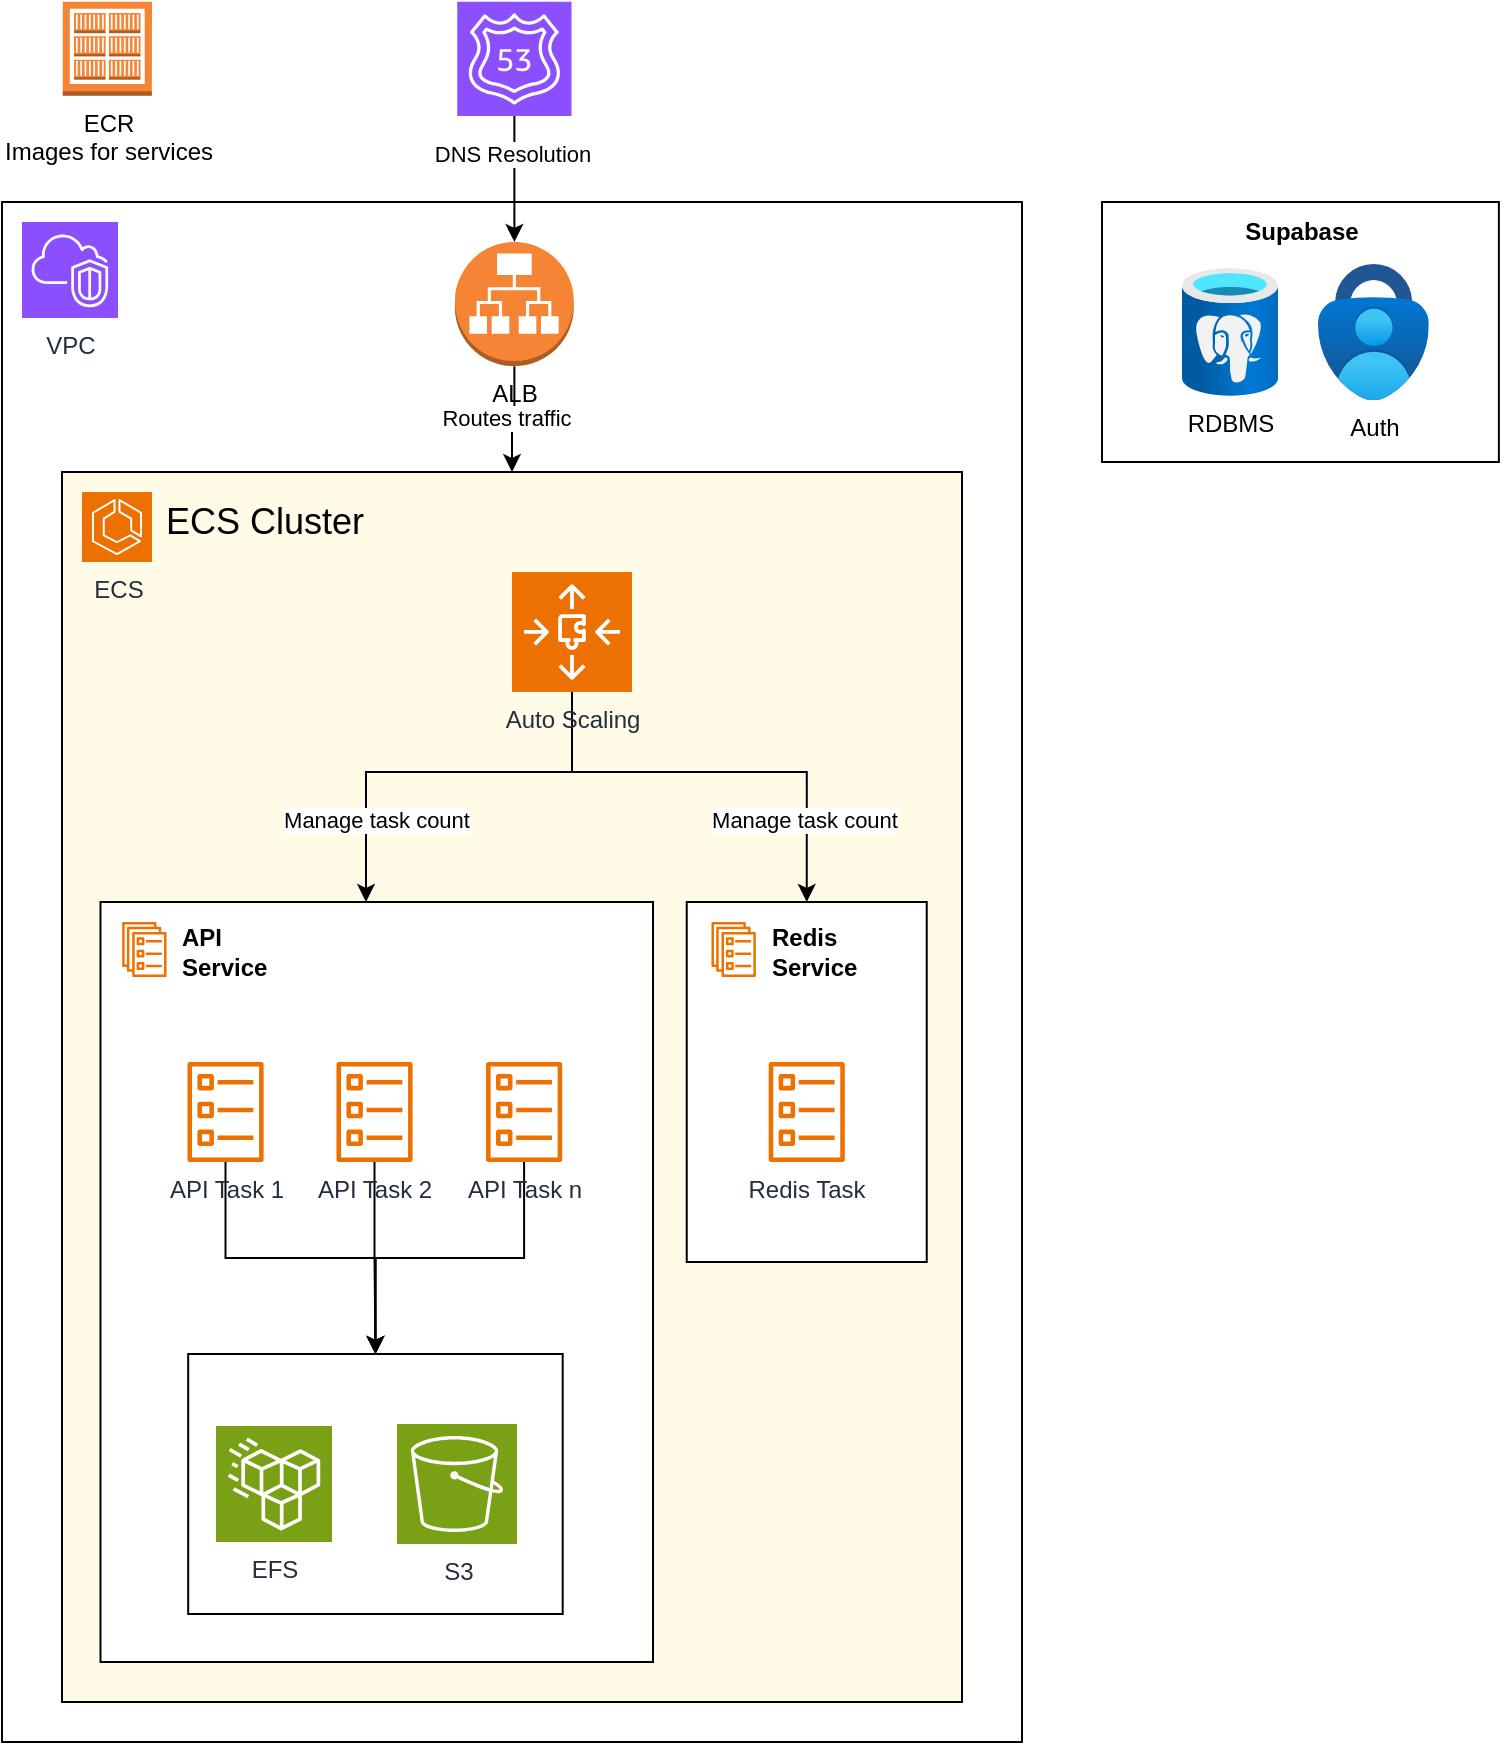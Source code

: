 <mxfile version="24.6.5" type="github">
  <diagram name="Page-1" id="ucFDTJxj1MuP0T__f6Ae">
    <mxGraphModel dx="1195" dy="605" grid="1" gridSize="10" guides="1" tooltips="1" connect="1" arrows="1" fold="1" page="1" pageScale="1" pageWidth="850" pageHeight="1100" math="0" shadow="0">
      <root>
        <mxCell id="0" />
        <mxCell id="1" parent="0" />
        <mxCell id="72ZY0S5QGdh6Q3wZreM4-68" value="" style="rounded=0;whiteSpace=wrap;html=1;movable=1;resizable=1;rotatable=1;deletable=1;editable=1;locked=0;connectable=1;container=0;fillColor=default;" vertex="1" parent="1">
          <mxGeometry x="50" y="250" width="510" height="770" as="geometry" />
        </mxCell>
        <mxCell id="72ZY0S5QGdh6Q3wZreM4-18" style="edgeStyle=orthogonalEdgeStyle;rounded=0;orthogonalLoop=1;jettySize=auto;html=1;movable=1;resizable=1;rotatable=1;deletable=1;editable=1;locked=0;connectable=1;" edge="1" parent="1" source="72ZY0S5QGdh6Q3wZreM4-82" target="72ZY0S5QGdh6Q3wZreM4-3">
          <mxGeometry relative="1" as="geometry">
            <mxPoint x="332.5" y="191.25" as="sourcePoint" />
          </mxGeometry>
        </mxCell>
        <mxCell id="72ZY0S5QGdh6Q3wZreM4-19" value="DNS Resolution" style="edgeLabel;html=1;align=center;verticalAlign=middle;resizable=1;points=[];container=0;movable=1;rotatable=1;deletable=1;editable=1;locked=0;connectable=1;" vertex="1" connectable="0" parent="72ZY0S5QGdh6Q3wZreM4-18">
          <mxGeometry x="0.243" y="-2" relative="1" as="geometry">
            <mxPoint x="1" y="-20" as="offset" />
          </mxGeometry>
        </mxCell>
        <mxCell id="72ZY0S5QGdh6Q3wZreM4-50" value="ECR&lt;div&gt;Images for&amp;nbsp;&lt;span style=&quot;background-color: initial;&quot;&gt;services&lt;/span&gt;&lt;/div&gt;" style="outlineConnect=0;dashed=0;verticalLabelPosition=bottom;verticalAlign=top;align=center;html=1;shape=mxgraph.aws3.ecr_registry;fillColor=#F58534;gradientColor=none;movable=1;resizable=1;rotatable=1;deletable=1;editable=1;locked=0;connectable=1;container=0;" vertex="1" parent="1">
          <mxGeometry x="80.37" y="149.86" width="44.63" height="46.98" as="geometry" />
        </mxCell>
        <mxCell id="72ZY0S5QGdh6Q3wZreM4-82" value="" style="sketch=0;points=[[0,0,0],[0.25,0,0],[0.5,0,0],[0.75,0,0],[1,0,0],[0,1,0],[0.25,1,0],[0.5,1,0],[0.75,1,0],[1,1,0],[0,0.25,0],[0,0.5,0],[0,0.75,0],[1,0.25,0],[1,0.5,0],[1,0.75,0]];outlineConnect=0;fontColor=#232F3E;fillColor=#8C4FFF;strokeColor=#ffffff;dashed=0;verticalLabelPosition=bottom;verticalAlign=top;align=center;html=1;fontSize=12;fontStyle=0;aspect=fixed;shape=mxgraph.aws4.resourceIcon;resIcon=mxgraph.aws4.route_53;container=0;movable=1;resizable=1;rotatable=1;deletable=1;editable=1;locked=0;connectable=1;" vertex="1" parent="1">
          <mxGeometry x="277.63" y="149.86" width="57.12" height="57.12" as="geometry" />
        </mxCell>
        <mxCell id="72ZY0S5QGdh6Q3wZreM4-16" style="edgeStyle=orthogonalEdgeStyle;rounded=0;orthogonalLoop=1;jettySize=auto;html=1;exitX=0.5;exitY=1;exitDx=0;exitDy=0;exitPerimeter=0;entryX=0.5;entryY=0;entryDx=0;entryDy=0;movable=1;resizable=1;rotatable=1;deletable=1;editable=1;locked=0;connectable=1;" edge="1" parent="1" source="72ZY0S5QGdh6Q3wZreM4-3" target="72ZY0S5QGdh6Q3wZreM4-10">
          <mxGeometry relative="1" as="geometry" />
        </mxCell>
        <mxCell id="72ZY0S5QGdh6Q3wZreM4-17" value="Routes traffic" style="edgeLabel;html=1;align=center;verticalAlign=middle;resizable=1;points=[];container=0;movable=1;rotatable=1;deletable=1;editable=1;locked=0;connectable=1;" vertex="1" connectable="0" parent="72ZY0S5QGdh6Q3wZreM4-16">
          <mxGeometry x="-0.033" y="-4" relative="1" as="geometry">
            <mxPoint as="offset" />
          </mxGeometry>
        </mxCell>
        <mxCell id="72ZY0S5QGdh6Q3wZreM4-3" value="&lt;div&gt;ALB&lt;/div&gt;" style="outlineConnect=0;dashed=0;verticalLabelPosition=bottom;verticalAlign=top;align=center;html=1;shape=mxgraph.aws3.application_load_balancer;fillColor=#F58534;gradientColor=none;container=0;movable=1;resizable=1;rotatable=1;deletable=1;editable=1;locked=0;connectable=1;" vertex="1" parent="1">
          <mxGeometry x="276.44" y="270.0" width="59.5" height="62.09" as="geometry" />
        </mxCell>
        <mxCell id="72ZY0S5QGdh6Q3wZreM4-10" value="" style="rounded=0;whiteSpace=wrap;html=1;fillColor=#FFFBE6;movable=1;resizable=1;rotatable=1;deletable=1;editable=1;locked=0;connectable=1;container=0;" vertex="1" parent="1">
          <mxGeometry x="80" y="385" width="450" height="615" as="geometry" />
        </mxCell>
        <mxCell id="72ZY0S5QGdh6Q3wZreM4-13" value="ECS Cluster" style="text;html=1;align=left;verticalAlign=middle;whiteSpace=wrap;rounded=0;fontSize=18;movable=1;resizable=1;rotatable=1;deletable=1;editable=1;locked=0;connectable=1;container=0;" vertex="1" parent="1">
          <mxGeometry x="130" y="395" width="190" height="30" as="geometry" />
        </mxCell>
        <mxCell id="72ZY0S5QGdh6Q3wZreM4-21" value="ECS" style="sketch=0;points=[[0,0,0],[0.25,0,0],[0.5,0,0],[0.75,0,0],[1,0,0],[0,1,0],[0.25,1,0],[0.5,1,0],[0.75,1,0],[1,1,0],[0,0.25,0],[0,0.5,0],[0,0.75,0],[1,0.25,0],[1,0.5,0],[1,0.75,0]];outlineConnect=0;fontColor=#232F3E;fillColor=#ED7100;strokeColor=#ffffff;dashed=0;verticalLabelPosition=bottom;verticalAlign=top;align=center;html=1;fontSize=12;fontStyle=0;aspect=fixed;shape=mxgraph.aws4.resourceIcon;resIcon=mxgraph.aws4.ecs;movable=1;resizable=1;rotatable=1;deletable=1;editable=1;locked=0;connectable=1;container=0;" vertex="1" parent="1">
          <mxGeometry x="90" y="395" width="35" height="35" as="geometry" />
        </mxCell>
        <mxCell id="72ZY0S5QGdh6Q3wZreM4-32" value="" style="edgeStyle=orthogonalEdgeStyle;rounded=0;orthogonalLoop=1;jettySize=auto;html=1;movable=1;resizable=1;rotatable=1;deletable=1;editable=1;locked=0;connectable=1;" edge="1" parent="1" target="72ZY0S5QGdh6Q3wZreM4-36">
          <mxGeometry relative="1" as="geometry">
            <mxPoint x="128.617" y="622.5" as="sourcePoint" />
          </mxGeometry>
        </mxCell>
        <mxCell id="72ZY0S5QGdh6Q3wZreM4-33" value="" style="rounded=0;whiteSpace=wrap;html=1;movable=1;resizable=1;rotatable=1;deletable=1;editable=1;locked=0;connectable=1;container=0;" vertex="1" parent="1">
          <mxGeometry x="99.25" y="600" width="276.25" height="380" as="geometry" />
        </mxCell>
        <mxCell id="72ZY0S5QGdh6Q3wZreM4-137" value="" style="edgeStyle=orthogonalEdgeStyle;rounded=0;orthogonalLoop=1;jettySize=auto;html=1;" edge="1" parent="1" source="72ZY0S5QGdh6Q3wZreM4-36" target="72ZY0S5QGdh6Q3wZreM4-107">
          <mxGeometry relative="1" as="geometry" />
        </mxCell>
        <mxCell id="72ZY0S5QGdh6Q3wZreM4-36" value="API Task 1" style="sketch=0;outlineConnect=0;fontColor=#232F3E;gradientColor=none;fillColor=#ED7100;strokeColor=none;dashed=0;verticalLabelPosition=bottom;verticalAlign=top;align=center;html=1;fontSize=12;fontStyle=0;aspect=fixed;pointerEvents=1;shape=mxgraph.aws4.ecs_task;movable=1;resizable=1;rotatable=1;deletable=1;editable=1;locked=0;connectable=1;container=0;" vertex="1" parent="1">
          <mxGeometry x="142.51" y="679.999" width="38.54" height="50" as="geometry" />
        </mxCell>
        <mxCell id="72ZY0S5QGdh6Q3wZreM4-138" value="" style="edgeStyle=orthogonalEdgeStyle;rounded=0;orthogonalLoop=1;jettySize=auto;html=1;" edge="1" parent="1" source="72ZY0S5QGdh6Q3wZreM4-38" target="72ZY0S5QGdh6Q3wZreM4-107">
          <mxGeometry relative="1" as="geometry" />
        </mxCell>
        <mxCell id="72ZY0S5QGdh6Q3wZreM4-38" value="API Task 2" style="sketch=0;outlineConnect=0;fontColor=#232F3E;gradientColor=none;fillColor=#ED7100;strokeColor=none;dashed=0;verticalLabelPosition=bottom;verticalAlign=top;align=center;html=1;fontSize=12;fontStyle=0;aspect=fixed;pointerEvents=1;shape=mxgraph.aws4.ecs_task;movable=1;resizable=1;rotatable=1;deletable=1;editable=1;locked=0;connectable=1;container=0;" vertex="1" parent="1">
          <mxGeometry x="217" y="679.999" width="38.54" height="50" as="geometry" />
        </mxCell>
        <mxCell id="72ZY0S5QGdh6Q3wZreM4-139" value="" style="edgeStyle=orthogonalEdgeStyle;rounded=0;orthogonalLoop=1;jettySize=auto;html=1;" edge="1" parent="1" source="72ZY0S5QGdh6Q3wZreM4-39" target="72ZY0S5QGdh6Q3wZreM4-107">
          <mxGeometry relative="1" as="geometry" />
        </mxCell>
        <mxCell id="72ZY0S5QGdh6Q3wZreM4-39" value="API Task n" style="sketch=0;outlineConnect=0;fontColor=#232F3E;gradientColor=none;fillColor=#ED7100;strokeColor=none;dashed=0;verticalLabelPosition=bottom;verticalAlign=top;align=center;html=1;fontSize=12;fontStyle=0;aspect=fixed;pointerEvents=1;shape=mxgraph.aws4.ecs_task;movable=1;resizable=1;rotatable=1;deletable=1;editable=1;locked=0;connectable=1;container=0;" vertex="1" parent="1">
          <mxGeometry x="291.8" y="679.999" width="38.54" height="50" as="geometry" />
        </mxCell>
        <mxCell id="72ZY0S5QGdh6Q3wZreM4-26" value="" style="edgeStyle=orthogonalEdgeStyle;rounded=0;orthogonalLoop=1;jettySize=auto;html=1;movable=1;resizable=1;rotatable=1;deletable=1;editable=1;locked=0;connectable=1;" edge="1" parent="1" source="72ZY0S5QGdh6Q3wZreM4-24" target="72ZY0S5QGdh6Q3wZreM4-25">
          <mxGeometry relative="1" as="geometry" />
        </mxCell>
        <mxCell id="72ZY0S5QGdh6Q3wZreM4-28" value="" style="rounded=0;whiteSpace=wrap;html=1;movable=1;resizable=1;rotatable=1;deletable=1;editable=1;locked=0;connectable=1;container=0;" vertex="1" parent="1">
          <mxGeometry x="392.37" y="600" width="120" height="180" as="geometry" />
        </mxCell>
        <mxCell id="72ZY0S5QGdh6Q3wZreM4-24" value="" style="sketch=0;outlineConnect=0;fontColor=#232F3E;gradientColor=none;fillColor=#ED7100;strokeColor=none;dashed=0;verticalLabelPosition=bottom;verticalAlign=top;align=left;html=1;fontSize=12;fontStyle=0;aspect=fixed;pointerEvents=1;shape=mxgraph.aws4.ecs_service;movable=1;resizable=1;rotatable=1;deletable=1;editable=1;locked=0;connectable=1;container=0;" vertex="1" parent="1">
          <mxGeometry x="404.66" y="610" width="22.35" height="27.5" as="geometry" />
        </mxCell>
        <mxCell id="72ZY0S5QGdh6Q3wZreM4-25" value="Redis Task" style="sketch=0;outlineConnect=0;fontColor=#232F3E;gradientColor=none;fillColor=#ED7100;strokeColor=none;dashed=0;verticalLabelPosition=bottom;verticalAlign=top;align=center;html=1;fontSize=12;fontStyle=0;aspect=fixed;pointerEvents=1;shape=mxgraph.aws4.ecs_task;movable=1;resizable=1;rotatable=1;deletable=1;editable=1;locked=0;connectable=1;container=0;" vertex="1" parent="1">
          <mxGeometry x="433.1" y="679.999" width="38.54" height="50" as="geometry" />
        </mxCell>
        <mxCell id="72ZY0S5QGdh6Q3wZreM4-73" style="edgeStyle=orthogonalEdgeStyle;rounded=0;orthogonalLoop=1;jettySize=auto;html=1;exitX=0.5;exitY=1;exitDx=0;exitDy=0;exitPerimeter=0;movable=1;resizable=1;rotatable=1;deletable=1;editable=1;locked=0;connectable=1;" edge="1" parent="1" source="72ZY0S5QGdh6Q3wZreM4-67" target="72ZY0S5QGdh6Q3wZreM4-33">
          <mxGeometry relative="1" as="geometry">
            <mxPoint x="232" y="570" as="targetPoint" />
            <Array as="points">
              <mxPoint x="335" y="535" />
              <mxPoint x="232" y="535" />
            </Array>
          </mxGeometry>
        </mxCell>
        <mxCell id="72ZY0S5QGdh6Q3wZreM4-77" value="Manage task count" style="edgeLabel;html=1;align=center;verticalAlign=middle;resizable=1;points=[];container=0;movable=1;rotatable=1;deletable=1;editable=1;locked=0;connectable=1;" vertex="1" connectable="0" parent="72ZY0S5QGdh6Q3wZreM4-73">
          <mxGeometry x="0.645" relative="1" as="geometry">
            <mxPoint x="5" y="-4" as="offset" />
          </mxGeometry>
        </mxCell>
        <mxCell id="72ZY0S5QGdh6Q3wZreM4-74" style="edgeStyle=orthogonalEdgeStyle;rounded=0;orthogonalLoop=1;jettySize=auto;html=1;exitX=0.5;exitY=1;exitDx=0;exitDy=0;exitPerimeter=0;entryX=0.5;entryY=0;entryDx=0;entryDy=0;movable=1;resizable=1;rotatable=1;deletable=1;editable=1;locked=0;connectable=1;" edge="1" parent="1" source="72ZY0S5QGdh6Q3wZreM4-67" target="72ZY0S5QGdh6Q3wZreM4-28">
          <mxGeometry relative="1" as="geometry">
            <mxPoint x="452" y="570" as="targetPoint" />
            <Array as="points">
              <mxPoint x="335" y="535" />
              <mxPoint x="452" y="535" />
            </Array>
          </mxGeometry>
        </mxCell>
        <mxCell id="72ZY0S5QGdh6Q3wZreM4-78" value="Manage task count" style="edgeLabel;html=1;align=center;verticalAlign=middle;resizable=1;points=[];container=0;movable=1;rotatable=1;deletable=1;editable=1;locked=0;connectable=1;" vertex="1" connectable="0" parent="72ZY0S5QGdh6Q3wZreM4-74">
          <mxGeometry x="0.706" y="-1" relative="1" as="geometry">
            <mxPoint x="-1" y="-8" as="offset" />
          </mxGeometry>
        </mxCell>
        <mxCell id="72ZY0S5QGdh6Q3wZreM4-67" value="Auto&amp;nbsp;&lt;span style=&quot;background-color: initial;&quot;&gt;Scaling&lt;/span&gt;" style="sketch=0;points=[[0,0,0],[0.25,0,0],[0.5,0,0],[0.75,0,0],[1,0,0],[0,1,0],[0.25,1,0],[0.5,1,0],[0.75,1,0],[1,1,0],[0,0.25,0],[0,0.5,0],[0,0.75,0],[1,0.25,0],[1,0.5,0],[1,0.75,0]];outlineConnect=0;fontColor=#232F3E;fillColor=#ED7100;strokeColor=#ffffff;dashed=0;verticalLabelPosition=bottom;verticalAlign=top;align=center;html=1;fontSize=12;fontStyle=0;aspect=fixed;shape=mxgraph.aws4.resourceIcon;resIcon=mxgraph.aws4.auto_scaling3;movable=1;resizable=1;rotatable=1;deletable=1;editable=1;locked=0;connectable=1;container=0;" vertex="1" parent="1">
          <mxGeometry x="305" y="435" width="60" height="60" as="geometry" />
        </mxCell>
        <mxCell id="72ZY0S5QGdh6Q3wZreM4-81" value="VPC" style="sketch=0;points=[[0,0,0],[0.25,0,0],[0.5,0,0],[0.75,0,0],[1,0,0],[0,1,0],[0.25,1,0],[0.5,1,0],[0.75,1,0],[1,1,0],[0,0.25,0],[0,0.5,0],[0,0.75,0],[1,0.25,0],[1,0.5,0],[1,0.75,0]];outlineConnect=0;fontColor=#232F3E;fillColor=#8C4FFF;strokeColor=#ffffff;dashed=0;verticalLabelPosition=bottom;verticalAlign=top;align=center;html=1;fontSize=12;fontStyle=0;aspect=fixed;shape=mxgraph.aws4.resourceIcon;resIcon=mxgraph.aws4.vpc;container=0;movable=1;resizable=1;rotatable=1;deletable=1;editable=1;locked=0;connectable=1;" vertex="1" parent="1">
          <mxGeometry x="60" y="260" width="48" height="48" as="geometry" />
        </mxCell>
        <mxCell id="72ZY0S5QGdh6Q3wZreM4-120" value="&lt;b&gt;Redis&lt;/b&gt;&lt;div&gt;&lt;b&gt;Service&lt;/b&gt;&lt;/div&gt;" style="text;html=1;align=left;verticalAlign=middle;whiteSpace=wrap;rounded=0;movable=1;resizable=1;rotatable=1;deletable=1;editable=1;locked=0;connectable=1;" vertex="1" parent="1">
          <mxGeometry x="433.1" y="610" width="84.22" height="30" as="geometry" />
        </mxCell>
        <mxCell id="72ZY0S5QGdh6Q3wZreM4-122" value="&lt;b&gt;API&lt;/b&gt;&lt;div&gt;&lt;b&gt;Service&lt;/b&gt;&lt;/div&gt;" style="text;html=1;align=left;verticalAlign=middle;whiteSpace=wrap;rounded=0;movable=1;resizable=1;rotatable=1;deletable=1;editable=1;locked=0;connectable=1;" vertex="1" parent="1">
          <mxGeometry x="138.44" y="610" width="84.22" height="30" as="geometry" />
        </mxCell>
        <mxCell id="72ZY0S5QGdh6Q3wZreM4-123" value="" style="sketch=0;outlineConnect=0;fontColor=#232F3E;gradientColor=none;fillColor=#ED7100;strokeColor=none;dashed=0;verticalLabelPosition=bottom;verticalAlign=top;align=left;html=1;fontSize=12;fontStyle=0;aspect=fixed;pointerEvents=1;shape=mxgraph.aws4.ecs_service;movable=1;resizable=1;rotatable=1;deletable=1;editable=1;locked=0;connectable=1;container=0;" vertex="1" parent="1">
          <mxGeometry x="110" y="610" width="22.35" height="27.5" as="geometry" />
        </mxCell>
        <mxCell id="72ZY0S5QGdh6Q3wZreM4-127" value="" style="group" vertex="1" connectable="0" parent="1">
          <mxGeometry x="600" y="250" width="198.44" height="130" as="geometry" />
        </mxCell>
        <mxCell id="72ZY0S5QGdh6Q3wZreM4-126" value="" style="rounded=0;whiteSpace=wrap;html=1;container=0;movable=1;resizable=1;rotatable=1;deletable=1;editable=1;locked=0;connectable=1;" vertex="1" parent="72ZY0S5QGdh6Q3wZreM4-127">
          <mxGeometry width="198.44" height="130" as="geometry" />
        </mxCell>
        <mxCell id="72ZY0S5QGdh6Q3wZreM4-87" value="RDBMS" style="image;aspect=fixed;html=1;points=[];align=center;fontSize=12;image=img/lib/azure2/databases/Azure_Database_PostgreSQL_Server.svg;container=0;movable=1;resizable=1;rotatable=1;deletable=1;editable=1;locked=0;connectable=1;" vertex="1" parent="72ZY0S5QGdh6Q3wZreM4-127">
          <mxGeometry x="40" y="33" width="48" height="64" as="geometry" />
        </mxCell>
        <mxCell id="72ZY0S5QGdh6Q3wZreM4-88" value="Auth" style="image;aspect=fixed;html=1;points=[];align=center;fontSize=12;image=img/lib/azure2/security/Multifactor_Authentication.svg;container=0;movable=1;resizable=1;rotatable=1;deletable=1;editable=1;locked=0;connectable=1;" vertex="1" parent="72ZY0S5QGdh6Q3wZreM4-127">
          <mxGeometry x="108" y="31" width="55.4" height="68" as="geometry" />
        </mxCell>
        <mxCell id="72ZY0S5QGdh6Q3wZreM4-115" value="&lt;b&gt;Supabase&lt;/b&gt;" style="text;html=1;align=center;verticalAlign=middle;whiteSpace=wrap;rounded=0;container=0;movable=1;resizable=1;rotatable=1;deletable=1;editable=1;locked=0;connectable=1;" vertex="1" parent="72ZY0S5QGdh6Q3wZreM4-127">
          <mxGeometry x="70" width="60" height="30" as="geometry" />
        </mxCell>
        <mxCell id="72ZY0S5QGdh6Q3wZreM4-136" value="" style="group" vertex="1" connectable="0" parent="1">
          <mxGeometry x="140" y="826" width="187.25" height="130" as="geometry" />
        </mxCell>
        <mxCell id="72ZY0S5QGdh6Q3wZreM4-107" value="" style="rounded=0;whiteSpace=wrap;html=1;container=0;movable=1;resizable=1;rotatable=1;deletable=1;editable=1;locked=0;connectable=1;" vertex="1" parent="72ZY0S5QGdh6Q3wZreM4-136">
          <mxGeometry x="3.09" width="187.25" height="130" as="geometry" />
        </mxCell>
        <mxCell id="72ZY0S5QGdh6Q3wZreM4-89" value="S3" style="sketch=0;points=[[0,0,0],[0.25,0,0],[0.5,0,0],[0.75,0,0],[1,0,0],[0,1,0],[0.25,1,0],[0.5,1,0],[0.75,1,0],[1,1,0],[0,0.25,0],[0,0.5,0],[0,0.75,0],[1,0.25,0],[1,0.5,0],[1,0.75,0]];outlineConnect=0;fontColor=#232F3E;fillColor=#7AA116;strokeColor=#ffffff;dashed=0;verticalLabelPosition=bottom;verticalAlign=top;align=center;html=1;fontSize=12;fontStyle=0;aspect=fixed;shape=mxgraph.aws4.resourceIcon;resIcon=mxgraph.aws4.s3;container=0;movable=1;resizable=1;rotatable=1;deletable=1;editable=1;locked=0;connectable=1;" vertex="1" parent="72ZY0S5QGdh6Q3wZreM4-136">
          <mxGeometry x="107.5" y="35" width="60" height="60" as="geometry" />
        </mxCell>
        <mxCell id="72ZY0S5QGdh6Q3wZreM4-90" value="EFS" style="sketch=0;points=[[0,0,0],[0.25,0,0],[0.5,0,0],[0.75,0,0],[1,0,0],[0,1,0],[0.25,1,0],[0.5,1,0],[0.75,1,0],[1,1,0],[0,0.25,0],[0,0.5,0],[0,0.75,0],[1,0.25,0],[1,0.5,0],[1,0.75,0]];outlineConnect=0;fontColor=#232F3E;fillColor=#7AA116;strokeColor=#ffffff;dashed=0;verticalLabelPosition=bottom;verticalAlign=top;align=center;html=1;fontSize=12;fontStyle=0;aspect=fixed;shape=mxgraph.aws4.resourceIcon;resIcon=mxgraph.aws4.efs_standard;container=0;movable=1;resizable=1;rotatable=1;deletable=1;editable=1;locked=0;connectable=1;" vertex="1" parent="72ZY0S5QGdh6Q3wZreM4-136">
          <mxGeometry x="17" y="36" width="58" height="58" as="geometry" />
        </mxCell>
      </root>
    </mxGraphModel>
  </diagram>
</mxfile>
